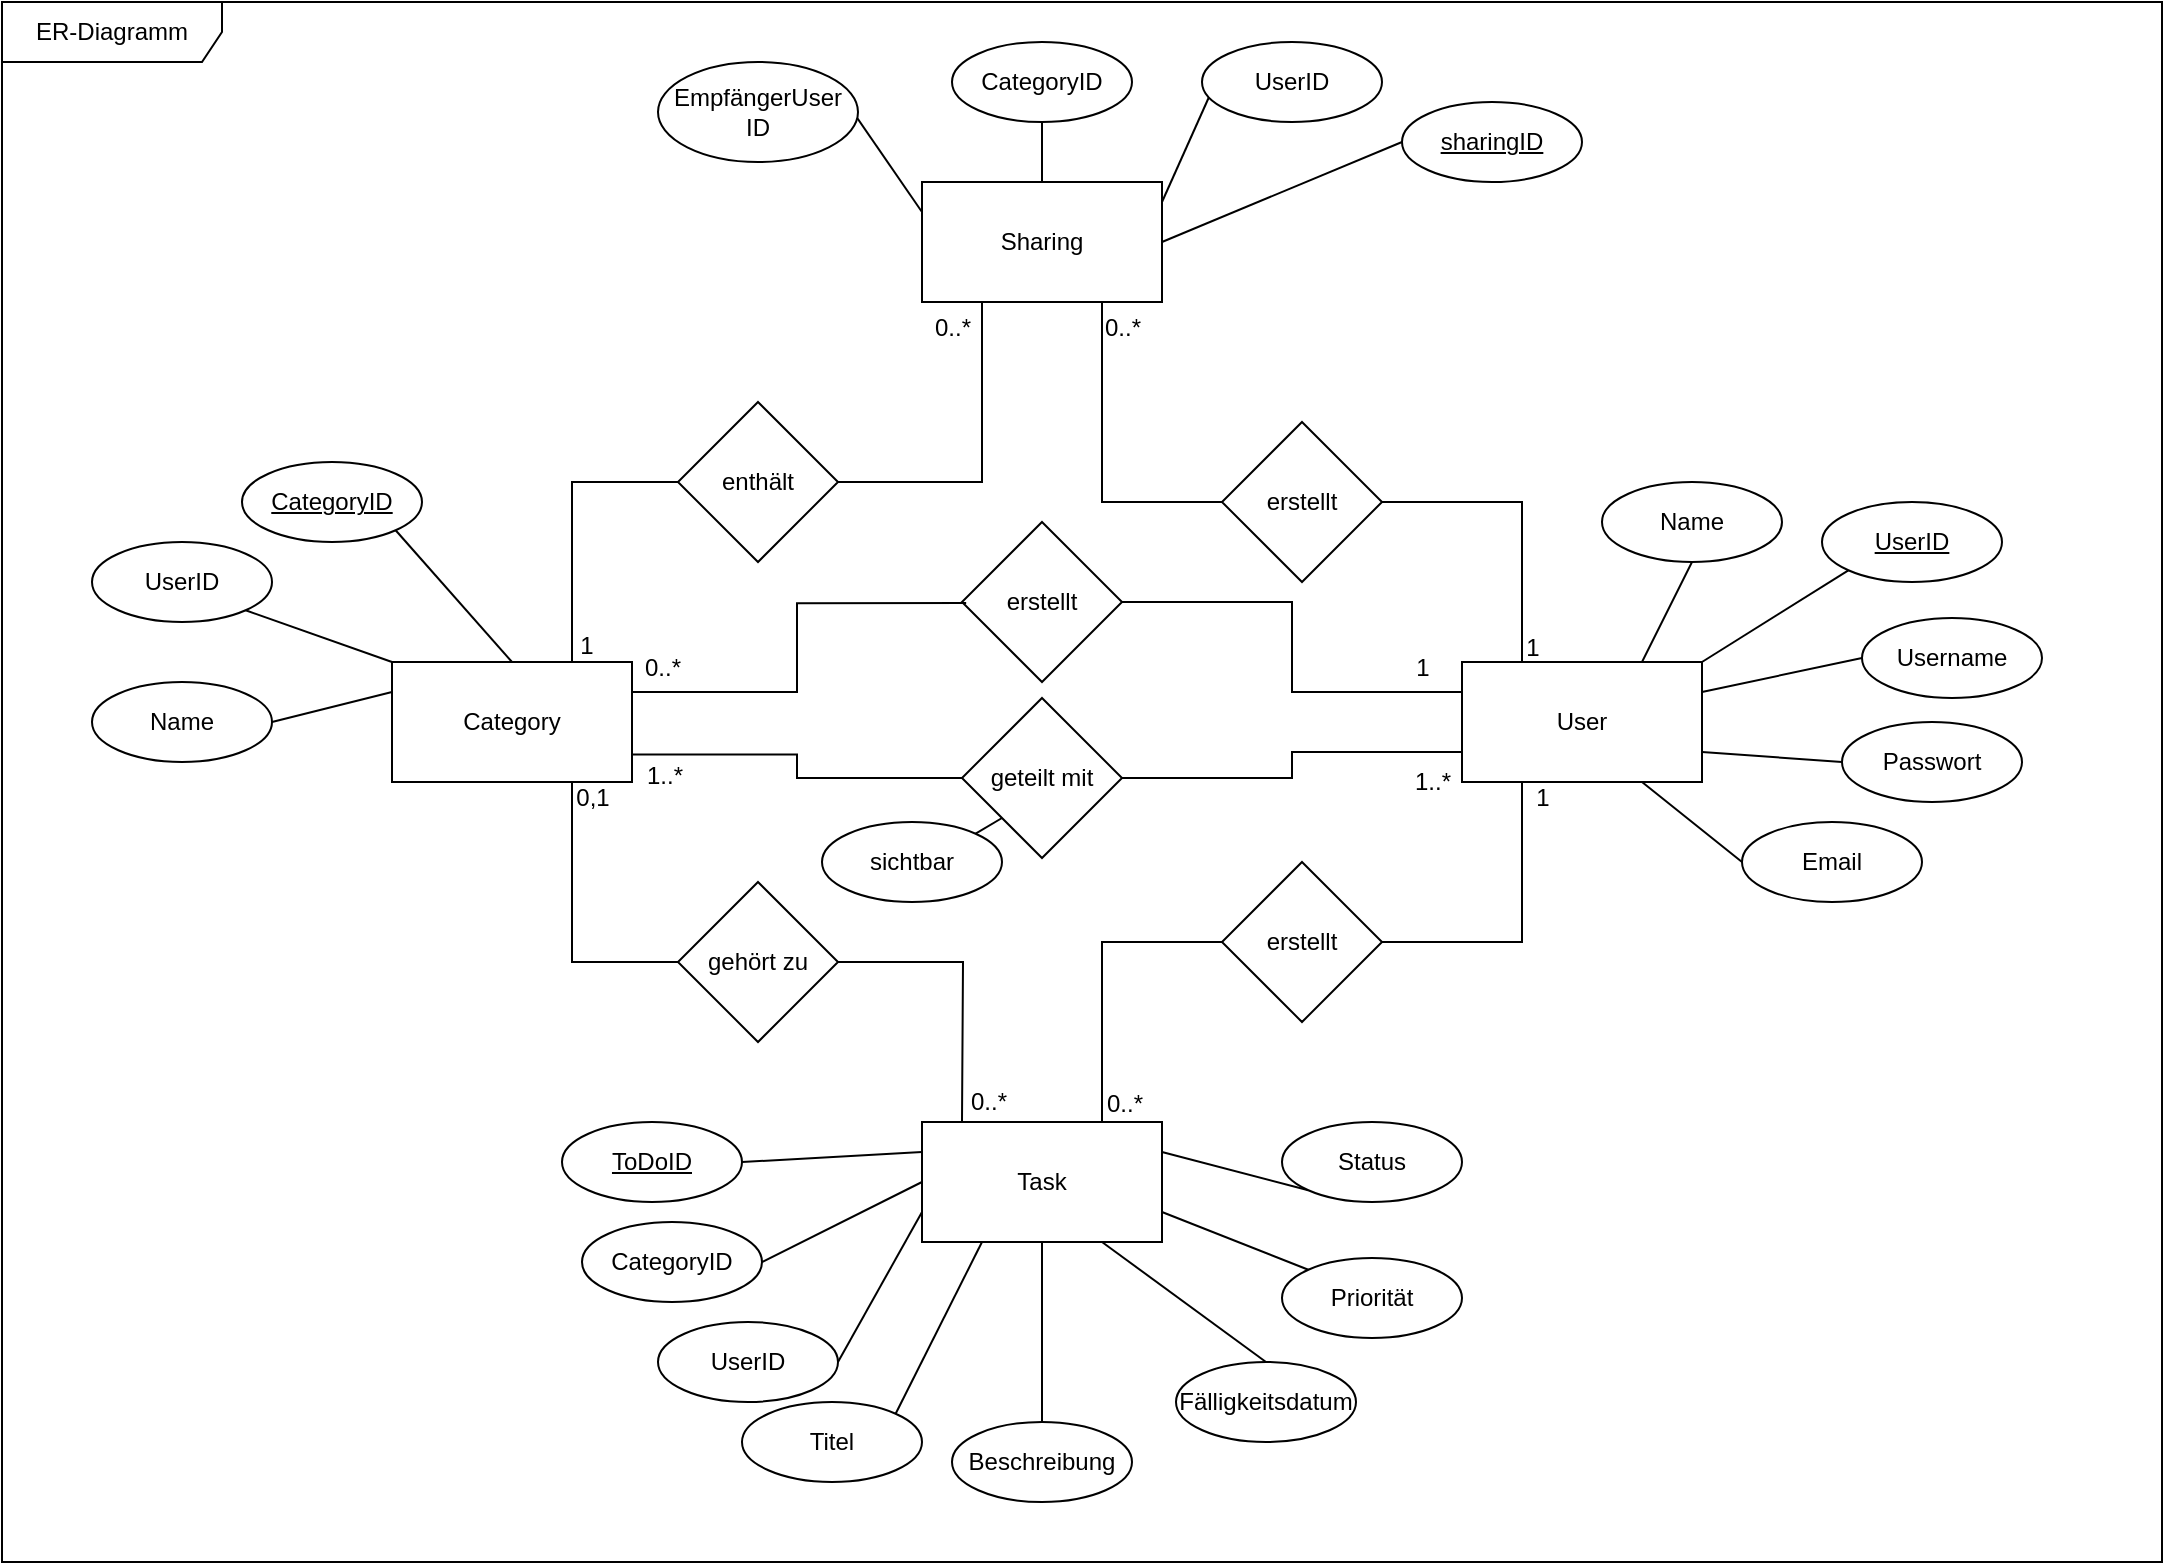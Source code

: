 <mxfile version="24.0.2" type="device">
  <diagram name="Seite-1" id="S_kGu9h4DMqjJRLT6uhB">
    <mxGraphModel dx="750" dy="447" grid="1" gridSize="10" guides="1" tooltips="1" connect="1" arrows="1" fold="1" page="1" pageScale="1" pageWidth="1169" pageHeight="827" math="0" shadow="0">
      <root>
        <mxCell id="0" />
        <mxCell id="1" parent="0" />
        <mxCell id="KYKL-_47aOYhPU-UNoqU-1" value="Category" style="rounded=0;whiteSpace=wrap;html=1;" vertex="1" parent="1">
          <mxGeometry x="235" y="340" width="120" height="60" as="geometry" />
        </mxCell>
        <mxCell id="KYKL-_47aOYhPU-UNoqU-56" style="edgeStyle=orthogonalEdgeStyle;rounded=0;orthogonalLoop=1;jettySize=auto;html=1;exitX=0.25;exitY=1;exitDx=0;exitDy=0;entryX=1;entryY=0.5;entryDx=0;entryDy=0;strokeColor=default;align=center;verticalAlign=middle;fontFamily=Helvetica;fontSize=11;fontColor=default;labelBackgroundColor=default;endArrow=none;endFill=0;" edge="1" parent="1" source="KYKL-_47aOYhPU-UNoqU-3" target="KYKL-_47aOYhPU-UNoqU-54">
          <mxGeometry relative="1" as="geometry" />
        </mxCell>
        <mxCell id="KYKL-_47aOYhPU-UNoqU-58" style="edgeStyle=orthogonalEdgeStyle;rounded=0;orthogonalLoop=1;jettySize=auto;html=1;exitX=0.75;exitY=1;exitDx=0;exitDy=0;entryX=0;entryY=0.5;entryDx=0;entryDy=0;strokeColor=default;align=center;verticalAlign=middle;fontFamily=Helvetica;fontSize=11;fontColor=default;labelBackgroundColor=default;endArrow=none;endFill=0;" edge="1" parent="1" source="KYKL-_47aOYhPU-UNoqU-3" target="KYKL-_47aOYhPU-UNoqU-55">
          <mxGeometry relative="1" as="geometry" />
        </mxCell>
        <mxCell id="KYKL-_47aOYhPU-UNoqU-3" value="Sharing" style="rounded=0;whiteSpace=wrap;html=1;" vertex="1" parent="1">
          <mxGeometry x="500" y="100" width="120" height="60" as="geometry" />
        </mxCell>
        <mxCell id="KYKL-_47aOYhPU-UNoqU-4" value="Task" style="whiteSpace=wrap;html=1;" vertex="1" parent="1">
          <mxGeometry x="500" y="570" width="120" height="60" as="geometry" />
        </mxCell>
        <mxCell id="KYKL-_47aOYhPU-UNoqU-60" style="edgeStyle=orthogonalEdgeStyle;rounded=0;orthogonalLoop=1;jettySize=auto;html=1;exitX=0;exitY=0.75;exitDx=0;exitDy=0;entryX=1;entryY=0.5;entryDx=0;entryDy=0;strokeColor=default;align=center;verticalAlign=middle;fontFamily=Helvetica;fontSize=11;fontColor=default;labelBackgroundColor=default;endArrow=none;endFill=0;" edge="1" parent="1" source="KYKL-_47aOYhPU-UNoqU-5" target="KYKL-_47aOYhPU-UNoqU-50">
          <mxGeometry relative="1" as="geometry" />
        </mxCell>
        <mxCell id="KYKL-_47aOYhPU-UNoqU-62" style="edgeStyle=orthogonalEdgeStyle;rounded=0;orthogonalLoop=1;jettySize=auto;html=1;exitX=0.25;exitY=1;exitDx=0;exitDy=0;entryX=1;entryY=0.5;entryDx=0;entryDy=0;strokeColor=default;align=center;verticalAlign=middle;fontFamily=Helvetica;fontSize=11;fontColor=default;labelBackgroundColor=default;endArrow=none;endFill=0;" edge="1" parent="1" source="KYKL-_47aOYhPU-UNoqU-5" target="KYKL-_47aOYhPU-UNoqU-52">
          <mxGeometry relative="1" as="geometry" />
        </mxCell>
        <mxCell id="KYKL-_47aOYhPU-UNoqU-5" value="User" style="whiteSpace=wrap;html=1;" vertex="1" parent="1">
          <mxGeometry x="770" y="340" width="120" height="60" as="geometry" />
        </mxCell>
        <mxCell id="KYKL-_47aOYhPU-UNoqU-49" style="edgeStyle=none;rounded=0;orthogonalLoop=1;jettySize=auto;html=1;exitX=0.5;exitY=1;exitDx=0;exitDy=0;entryX=0.75;entryY=0;entryDx=0;entryDy=0;strokeColor=default;align=center;verticalAlign=middle;fontFamily=Helvetica;fontSize=11;fontColor=default;labelBackgroundColor=default;endArrow=none;endFill=0;" edge="1" parent="1" source="KYKL-_47aOYhPU-UNoqU-6" target="KYKL-_47aOYhPU-UNoqU-5">
          <mxGeometry relative="1" as="geometry" />
        </mxCell>
        <mxCell id="KYKL-_47aOYhPU-UNoqU-6" value="Name" style="ellipse;whiteSpace=wrap;html=1;" vertex="1" parent="1">
          <mxGeometry x="840" y="250" width="90" height="40" as="geometry" />
        </mxCell>
        <mxCell id="KYKL-_47aOYhPU-UNoqU-48" style="edgeStyle=none;rounded=0;orthogonalLoop=1;jettySize=auto;html=1;exitX=0;exitY=1;exitDx=0;exitDy=0;entryX=1;entryY=0;entryDx=0;entryDy=0;strokeColor=default;align=center;verticalAlign=middle;fontFamily=Helvetica;fontSize=11;fontColor=default;labelBackgroundColor=default;endArrow=none;endFill=0;" edge="1" parent="1" source="KYKL-_47aOYhPU-UNoqU-7" target="KYKL-_47aOYhPU-UNoqU-5">
          <mxGeometry relative="1" as="geometry" />
        </mxCell>
        <mxCell id="KYKL-_47aOYhPU-UNoqU-7" value="&lt;u&gt;UserID&lt;/u&gt;" style="ellipse;whiteSpace=wrap;html=1;" vertex="1" parent="1">
          <mxGeometry x="950" y="260" width="90" height="40" as="geometry" />
        </mxCell>
        <mxCell id="KYKL-_47aOYhPU-UNoqU-9" value="Username" style="ellipse;whiteSpace=wrap;html=1;" vertex="1" parent="1">
          <mxGeometry x="970" y="318" width="90" height="40" as="geometry" />
        </mxCell>
        <mxCell id="KYKL-_47aOYhPU-UNoqU-46" style="edgeStyle=none;rounded=0;orthogonalLoop=1;jettySize=auto;html=1;exitX=0;exitY=0.5;exitDx=0;exitDy=0;entryX=1;entryY=0.75;entryDx=0;entryDy=0;strokeColor=default;align=center;verticalAlign=middle;fontFamily=Helvetica;fontSize=11;fontColor=default;labelBackgroundColor=default;endArrow=none;endFill=0;" edge="1" parent="1" source="KYKL-_47aOYhPU-UNoqU-10" target="KYKL-_47aOYhPU-UNoqU-5">
          <mxGeometry relative="1" as="geometry" />
        </mxCell>
        <mxCell id="KYKL-_47aOYhPU-UNoqU-10" value="Passwort" style="ellipse;whiteSpace=wrap;html=1;" vertex="1" parent="1">
          <mxGeometry x="960" y="370" width="90" height="40" as="geometry" />
        </mxCell>
        <mxCell id="KYKL-_47aOYhPU-UNoqU-44" style="edgeStyle=none;rounded=0;orthogonalLoop=1;jettySize=auto;html=1;exitX=0;exitY=0.5;exitDx=0;exitDy=0;entryX=1;entryY=0.5;entryDx=0;entryDy=0;strokeColor=default;align=center;verticalAlign=middle;fontFamily=Helvetica;fontSize=11;fontColor=default;labelBackgroundColor=default;endArrow=none;endFill=0;" edge="1" parent="1" source="KYKL-_47aOYhPU-UNoqU-11" target="KYKL-_47aOYhPU-UNoqU-3">
          <mxGeometry relative="1" as="geometry" />
        </mxCell>
        <mxCell id="KYKL-_47aOYhPU-UNoqU-11" value="&lt;u&gt;sharingID&lt;/u&gt;" style="ellipse;whiteSpace=wrap;html=1;" vertex="1" parent="1">
          <mxGeometry x="740" y="60" width="90" height="40" as="geometry" />
        </mxCell>
        <mxCell id="KYKL-_47aOYhPU-UNoqU-45" style="edgeStyle=none;rounded=0;orthogonalLoop=1;jettySize=auto;html=1;exitX=0;exitY=0.5;exitDx=0;exitDy=0;entryX=0.75;entryY=1;entryDx=0;entryDy=0;strokeColor=default;align=center;verticalAlign=middle;fontFamily=Helvetica;fontSize=11;fontColor=default;labelBackgroundColor=default;endArrow=none;endFill=0;" edge="1" parent="1" source="KYKL-_47aOYhPU-UNoqU-12" target="KYKL-_47aOYhPU-UNoqU-5">
          <mxGeometry relative="1" as="geometry" />
        </mxCell>
        <mxCell id="KYKL-_47aOYhPU-UNoqU-12" value="Email" style="ellipse;whiteSpace=wrap;html=1;" vertex="1" parent="1">
          <mxGeometry x="910" y="420" width="90" height="40" as="geometry" />
        </mxCell>
        <mxCell id="KYKL-_47aOYhPU-UNoqU-43" style="edgeStyle=none;rounded=0;orthogonalLoop=1;jettySize=auto;html=1;exitX=0;exitY=0;exitDx=0;exitDy=0;strokeColor=default;align=center;verticalAlign=middle;fontFamily=Helvetica;fontSize=11;fontColor=default;labelBackgroundColor=default;endArrow=none;endFill=0;" edge="1" parent="1" source="KYKL-_47aOYhPU-UNoqU-13">
          <mxGeometry relative="1" as="geometry">
            <mxPoint x="620" y="110" as="targetPoint" />
          </mxGeometry>
        </mxCell>
        <mxCell id="KYKL-_47aOYhPU-UNoqU-13" value="UserID" style="ellipse;whiteSpace=wrap;html=1;" vertex="1" parent="1">
          <mxGeometry x="640" y="30" width="90" height="40" as="geometry" />
        </mxCell>
        <mxCell id="KYKL-_47aOYhPU-UNoqU-42" style="edgeStyle=none;rounded=0;orthogonalLoop=1;jettySize=auto;html=1;exitX=0.5;exitY=0;exitDx=0;exitDy=0;entryX=0.5;entryY=0;entryDx=0;entryDy=0;strokeColor=default;align=center;verticalAlign=middle;fontFamily=Helvetica;fontSize=11;fontColor=default;labelBackgroundColor=default;endArrow=none;endFill=0;" edge="1" parent="1" source="KYKL-_47aOYhPU-UNoqU-16" target="KYKL-_47aOYhPU-UNoqU-3">
          <mxGeometry relative="1" as="geometry" />
        </mxCell>
        <mxCell id="KYKL-_47aOYhPU-UNoqU-16" value="CategoryID" style="ellipse;whiteSpace=wrap;html=1;" vertex="1" parent="1">
          <mxGeometry x="515" y="30" width="90" height="40" as="geometry" />
        </mxCell>
        <mxCell id="KYKL-_47aOYhPU-UNoqU-41" style="edgeStyle=none;rounded=0;orthogonalLoop=1;jettySize=auto;html=1;exitX=1;exitY=0;exitDx=0;exitDy=0;entryX=0;entryY=0.25;entryDx=0;entryDy=0;endArrow=none;endFill=0;" edge="1" parent="1" source="KYKL-_47aOYhPU-UNoqU-17" target="KYKL-_47aOYhPU-UNoqU-3">
          <mxGeometry relative="1" as="geometry" />
        </mxCell>
        <mxCell id="KYKL-_47aOYhPU-UNoqU-17" value="EmpfängerUser&lt;br&gt;ID" style="ellipse;whiteSpace=wrap;html=1;" vertex="1" parent="1">
          <mxGeometry x="368" y="40" width="100" height="50" as="geometry" />
        </mxCell>
        <mxCell id="KYKL-_47aOYhPU-UNoqU-30" style="edgeStyle=none;rounded=0;orthogonalLoop=1;jettySize=auto;html=1;exitX=1;exitY=1;exitDx=0;exitDy=0;entryX=0.5;entryY=0;entryDx=0;entryDy=0;strokeColor=default;align=center;verticalAlign=middle;fontFamily=Helvetica;fontSize=11;fontColor=default;labelBackgroundColor=default;endArrow=none;endFill=0;" edge="1" parent="1" source="KYKL-_47aOYhPU-UNoqU-18" target="KYKL-_47aOYhPU-UNoqU-1">
          <mxGeometry relative="1" as="geometry" />
        </mxCell>
        <mxCell id="KYKL-_47aOYhPU-UNoqU-18" value="&lt;u&gt;CategoryID&lt;/u&gt;" style="ellipse;whiteSpace=wrap;html=1;" vertex="1" parent="1">
          <mxGeometry x="160" y="240" width="90" height="40" as="geometry" />
        </mxCell>
        <mxCell id="KYKL-_47aOYhPU-UNoqU-31" style="edgeStyle=none;rounded=0;orthogonalLoop=1;jettySize=auto;html=1;exitX=1;exitY=1;exitDx=0;exitDy=0;entryX=0;entryY=0;entryDx=0;entryDy=0;strokeColor=default;align=center;verticalAlign=middle;fontFamily=Helvetica;fontSize=11;fontColor=default;labelBackgroundColor=default;endArrow=none;endFill=0;" edge="1" parent="1" source="KYKL-_47aOYhPU-UNoqU-19" target="KYKL-_47aOYhPU-UNoqU-1">
          <mxGeometry relative="1" as="geometry" />
        </mxCell>
        <mxCell id="KYKL-_47aOYhPU-UNoqU-19" value="UserID" style="ellipse;whiteSpace=wrap;html=1;" vertex="1" parent="1">
          <mxGeometry x="85" y="280" width="90" height="40" as="geometry" />
        </mxCell>
        <mxCell id="KYKL-_47aOYhPU-UNoqU-32" style="edgeStyle=none;rounded=0;orthogonalLoop=1;jettySize=auto;html=1;exitX=1;exitY=0.5;exitDx=0;exitDy=0;entryX=0;entryY=0.25;entryDx=0;entryDy=0;strokeColor=default;align=center;verticalAlign=middle;fontFamily=Helvetica;fontSize=11;fontColor=default;labelBackgroundColor=default;endArrow=none;endFill=0;" edge="1" parent="1" source="KYKL-_47aOYhPU-UNoqU-21" target="KYKL-_47aOYhPU-UNoqU-1">
          <mxGeometry relative="1" as="geometry" />
        </mxCell>
        <mxCell id="KYKL-_47aOYhPU-UNoqU-21" value="Name" style="ellipse;whiteSpace=wrap;html=1;" vertex="1" parent="1">
          <mxGeometry x="85" y="350" width="90" height="40" as="geometry" />
        </mxCell>
        <mxCell id="KYKL-_47aOYhPU-UNoqU-34" style="edgeStyle=none;rounded=0;orthogonalLoop=1;jettySize=auto;html=1;exitX=1;exitY=0.5;exitDx=0;exitDy=0;entryX=0;entryY=0.25;entryDx=0;entryDy=0;strokeColor=default;align=center;verticalAlign=middle;fontFamily=Helvetica;fontSize=11;fontColor=default;labelBackgroundColor=default;endArrow=none;endFill=0;" edge="1" parent="1" source="KYKL-_47aOYhPU-UNoqU-22" target="KYKL-_47aOYhPU-UNoqU-4">
          <mxGeometry relative="1" as="geometry" />
        </mxCell>
        <mxCell id="KYKL-_47aOYhPU-UNoqU-22" value="&lt;u&gt;ToDoID&lt;/u&gt;" style="ellipse;whiteSpace=wrap;html=1;" vertex="1" parent="1">
          <mxGeometry x="320" y="570" width="90" height="40" as="geometry" />
        </mxCell>
        <mxCell id="KYKL-_47aOYhPU-UNoqU-35" style="edgeStyle=none;rounded=0;orthogonalLoop=1;jettySize=auto;html=1;exitX=1;exitY=0.5;exitDx=0;exitDy=0;entryX=0;entryY=0.5;entryDx=0;entryDy=0;strokeColor=default;align=center;verticalAlign=middle;fontFamily=Helvetica;fontSize=11;fontColor=default;labelBackgroundColor=default;endArrow=none;endFill=0;" edge="1" parent="1" source="KYKL-_47aOYhPU-UNoqU-23" target="KYKL-_47aOYhPU-UNoqU-4">
          <mxGeometry relative="1" as="geometry" />
        </mxCell>
        <mxCell id="KYKL-_47aOYhPU-UNoqU-23" value="CategoryID" style="ellipse;whiteSpace=wrap;html=1;" vertex="1" parent="1">
          <mxGeometry x="330" y="620" width="90" height="40" as="geometry" />
        </mxCell>
        <mxCell id="KYKL-_47aOYhPU-UNoqU-36" style="edgeStyle=none;rounded=0;orthogonalLoop=1;jettySize=auto;html=1;exitX=1;exitY=0.5;exitDx=0;exitDy=0;entryX=0;entryY=0.75;entryDx=0;entryDy=0;strokeColor=default;align=center;verticalAlign=middle;fontFamily=Helvetica;fontSize=11;fontColor=default;labelBackgroundColor=default;endArrow=none;endFill=0;" edge="1" parent="1" source="KYKL-_47aOYhPU-UNoqU-24" target="KYKL-_47aOYhPU-UNoqU-4">
          <mxGeometry relative="1" as="geometry" />
        </mxCell>
        <mxCell id="KYKL-_47aOYhPU-UNoqU-24" value="UserID" style="ellipse;whiteSpace=wrap;html=1;" vertex="1" parent="1">
          <mxGeometry x="368" y="670" width="90" height="40" as="geometry" />
        </mxCell>
        <mxCell id="KYKL-_47aOYhPU-UNoqU-37" style="edgeStyle=none;rounded=0;orthogonalLoop=1;jettySize=auto;html=1;exitX=1;exitY=0;exitDx=0;exitDy=0;strokeColor=default;align=center;verticalAlign=middle;fontFamily=Helvetica;fontSize=11;fontColor=default;labelBackgroundColor=default;endArrow=none;endFill=0;entryX=0.25;entryY=1;entryDx=0;entryDy=0;" edge="1" parent="1" source="KYKL-_47aOYhPU-UNoqU-25" target="KYKL-_47aOYhPU-UNoqU-4">
          <mxGeometry relative="1" as="geometry">
            <mxPoint x="503" y="630" as="targetPoint" />
          </mxGeometry>
        </mxCell>
        <mxCell id="KYKL-_47aOYhPU-UNoqU-25" value="Titel" style="ellipse;whiteSpace=wrap;html=1;" vertex="1" parent="1">
          <mxGeometry x="410" y="710" width="90" height="40" as="geometry" />
        </mxCell>
        <mxCell id="KYKL-_47aOYhPU-UNoqU-38" style="edgeStyle=none;rounded=0;orthogonalLoop=1;jettySize=auto;html=1;exitX=0.5;exitY=0;exitDx=0;exitDy=0;entryX=0.5;entryY=1;entryDx=0;entryDy=0;strokeColor=default;align=center;verticalAlign=middle;fontFamily=Helvetica;fontSize=11;fontColor=default;labelBackgroundColor=default;endArrow=none;endFill=0;" edge="1" parent="1" source="KYKL-_47aOYhPU-UNoqU-26" target="KYKL-_47aOYhPU-UNoqU-4">
          <mxGeometry relative="1" as="geometry" />
        </mxCell>
        <mxCell id="KYKL-_47aOYhPU-UNoqU-26" value="Beschreibung" style="ellipse;whiteSpace=wrap;html=1;" vertex="1" parent="1">
          <mxGeometry x="515" y="720" width="90" height="40" as="geometry" />
        </mxCell>
        <mxCell id="KYKL-_47aOYhPU-UNoqU-39" style="edgeStyle=none;rounded=0;orthogonalLoop=1;jettySize=auto;html=1;exitX=0.5;exitY=0;exitDx=0;exitDy=0;entryX=0.75;entryY=1;entryDx=0;entryDy=0;strokeColor=default;align=center;verticalAlign=middle;fontFamily=Helvetica;fontSize=11;fontColor=default;labelBackgroundColor=default;endArrow=none;endFill=0;" edge="1" parent="1" source="KYKL-_47aOYhPU-UNoqU-27" target="KYKL-_47aOYhPU-UNoqU-4">
          <mxGeometry relative="1" as="geometry" />
        </mxCell>
        <mxCell id="KYKL-_47aOYhPU-UNoqU-27" value="Fälligkeitsdatum" style="ellipse;whiteSpace=wrap;html=1;" vertex="1" parent="1">
          <mxGeometry x="627" y="690" width="90" height="40" as="geometry" />
        </mxCell>
        <mxCell id="KYKL-_47aOYhPU-UNoqU-33" style="edgeStyle=none;rounded=0;orthogonalLoop=1;jettySize=auto;html=1;exitX=0;exitY=1;exitDx=0;exitDy=0;entryX=1;entryY=0.25;entryDx=0;entryDy=0;strokeColor=default;align=center;verticalAlign=middle;fontFamily=Helvetica;fontSize=11;fontColor=default;labelBackgroundColor=default;endArrow=none;endFill=0;" edge="1" parent="1" source="KYKL-_47aOYhPU-UNoqU-28" target="KYKL-_47aOYhPU-UNoqU-4">
          <mxGeometry relative="1" as="geometry" />
        </mxCell>
        <mxCell id="KYKL-_47aOYhPU-UNoqU-28" value="Status" style="ellipse;whiteSpace=wrap;html=1;" vertex="1" parent="1">
          <mxGeometry x="680" y="570" width="90" height="40" as="geometry" />
        </mxCell>
        <mxCell id="KYKL-_47aOYhPU-UNoqU-40" style="edgeStyle=none;rounded=0;orthogonalLoop=1;jettySize=auto;html=1;exitX=0;exitY=0;exitDx=0;exitDy=0;entryX=1;entryY=0.75;entryDx=0;entryDy=0;strokeColor=default;align=center;verticalAlign=middle;fontFamily=Helvetica;fontSize=11;fontColor=default;labelBackgroundColor=default;endArrow=none;endFill=0;" edge="1" parent="1" source="KYKL-_47aOYhPU-UNoqU-29" target="KYKL-_47aOYhPU-UNoqU-4">
          <mxGeometry relative="1" as="geometry" />
        </mxCell>
        <mxCell id="KYKL-_47aOYhPU-UNoqU-29" value="Priorität" style="ellipse;whiteSpace=wrap;html=1;" vertex="1" parent="1">
          <mxGeometry x="680" y="638" width="90" height="40" as="geometry" />
        </mxCell>
        <mxCell id="KYKL-_47aOYhPU-UNoqU-47" style="edgeStyle=none;rounded=0;orthogonalLoop=1;jettySize=auto;html=1;exitX=0;exitY=0.5;exitDx=0;exitDy=0;strokeColor=default;align=center;verticalAlign=middle;fontFamily=Helvetica;fontSize=11;fontColor=default;labelBackgroundColor=default;endArrow=none;endFill=0;entryX=1;entryY=0.25;entryDx=0;entryDy=0;" edge="1" parent="1" source="KYKL-_47aOYhPU-UNoqU-9" target="KYKL-_47aOYhPU-UNoqU-5">
          <mxGeometry relative="1" as="geometry">
            <mxPoint x="890" y="340" as="targetPoint" />
          </mxGeometry>
        </mxCell>
        <mxCell id="KYKL-_47aOYhPU-UNoqU-61" style="edgeStyle=orthogonalEdgeStyle;rounded=0;orthogonalLoop=1;jettySize=auto;html=1;exitX=0;exitY=0.5;exitDx=0;exitDy=0;entryX=1.01;entryY=-0.223;entryDx=0;entryDy=0;strokeColor=default;align=center;verticalAlign=middle;fontFamily=Helvetica;fontSize=11;fontColor=default;labelBackgroundColor=default;endArrow=none;endFill=0;entryPerimeter=0;" edge="1" parent="1" source="KYKL-_47aOYhPU-UNoqU-50" target="KYKL-_47aOYhPU-UNoqU-73">
          <mxGeometry relative="1" as="geometry" />
        </mxCell>
        <mxCell id="KYKL-_47aOYhPU-UNoqU-50" value="geteilt mit" style="rhombus;whiteSpace=wrap;html=1;" vertex="1" parent="1">
          <mxGeometry x="520" y="358" width="80" height="80" as="geometry" />
        </mxCell>
        <mxCell id="KYKL-_47aOYhPU-UNoqU-65" style="edgeStyle=orthogonalEdgeStyle;rounded=0;orthogonalLoop=1;jettySize=auto;html=1;exitX=0;exitY=0.5;exitDx=0;exitDy=0;entryX=0.75;entryY=1;entryDx=0;entryDy=0;strokeColor=default;align=center;verticalAlign=middle;fontFamily=Helvetica;fontSize=11;fontColor=default;labelBackgroundColor=default;endArrow=none;endFill=0;" edge="1" parent="1" source="KYKL-_47aOYhPU-UNoqU-51" target="KYKL-_47aOYhPU-UNoqU-1">
          <mxGeometry relative="1" as="geometry" />
        </mxCell>
        <mxCell id="KYKL-_47aOYhPU-UNoqU-51" value="gehört zu" style="rhombus;whiteSpace=wrap;html=1;" vertex="1" parent="1">
          <mxGeometry x="378" y="450" width="80" height="80" as="geometry" />
        </mxCell>
        <mxCell id="KYKL-_47aOYhPU-UNoqU-63" style="edgeStyle=orthogonalEdgeStyle;rounded=0;orthogonalLoop=1;jettySize=auto;html=1;exitX=0;exitY=0.5;exitDx=0;exitDy=0;entryX=0.75;entryY=0;entryDx=0;entryDy=0;strokeColor=default;align=center;verticalAlign=middle;fontFamily=Helvetica;fontSize=11;fontColor=default;labelBackgroundColor=default;endArrow=none;endFill=0;" edge="1" parent="1" source="KYKL-_47aOYhPU-UNoqU-52" target="KYKL-_47aOYhPU-UNoqU-4">
          <mxGeometry relative="1" as="geometry" />
        </mxCell>
        <mxCell id="KYKL-_47aOYhPU-UNoqU-52" value="erstellt" style="rhombus;whiteSpace=wrap;html=1;" vertex="1" parent="1">
          <mxGeometry x="650" y="440" width="80" height="80" as="geometry" />
        </mxCell>
        <mxCell id="KYKL-_47aOYhPU-UNoqU-57" style="edgeStyle=orthogonalEdgeStyle;rounded=0;orthogonalLoop=1;jettySize=auto;html=1;exitX=0;exitY=0.5;exitDx=0;exitDy=0;entryX=0.75;entryY=0;entryDx=0;entryDy=0;strokeColor=default;align=center;verticalAlign=middle;fontFamily=Helvetica;fontSize=11;fontColor=default;labelBackgroundColor=default;endArrow=none;endFill=0;" edge="1" parent="1" source="KYKL-_47aOYhPU-UNoqU-54" target="KYKL-_47aOYhPU-UNoqU-1">
          <mxGeometry relative="1" as="geometry" />
        </mxCell>
        <mxCell id="KYKL-_47aOYhPU-UNoqU-54" value="enthält" style="rhombus;whiteSpace=wrap;html=1;" vertex="1" parent="1">
          <mxGeometry x="378" y="210" width="80" height="80" as="geometry" />
        </mxCell>
        <mxCell id="KYKL-_47aOYhPU-UNoqU-59" style="edgeStyle=orthogonalEdgeStyle;rounded=0;orthogonalLoop=1;jettySize=auto;html=1;exitX=1;exitY=0.5;exitDx=0;exitDy=0;entryX=0.25;entryY=0;entryDx=0;entryDy=0;strokeColor=default;align=center;verticalAlign=middle;fontFamily=Helvetica;fontSize=11;fontColor=default;labelBackgroundColor=default;endArrow=none;endFill=0;" edge="1" parent="1" source="KYKL-_47aOYhPU-UNoqU-55" target="KYKL-_47aOYhPU-UNoqU-5">
          <mxGeometry relative="1" as="geometry" />
        </mxCell>
        <mxCell id="KYKL-_47aOYhPU-UNoqU-55" value="erstellt" style="rhombus;whiteSpace=wrap;html=1;" vertex="1" parent="1">
          <mxGeometry x="650" y="220" width="80" height="80" as="geometry" />
        </mxCell>
        <mxCell id="KYKL-_47aOYhPU-UNoqU-64" style="edgeStyle=orthogonalEdgeStyle;rounded=0;orthogonalLoop=1;jettySize=auto;html=1;exitX=1;exitY=0.5;exitDx=0;exitDy=0;endArrow=none;endFill=0;" edge="1" parent="1" source="KYKL-_47aOYhPU-UNoqU-51">
          <mxGeometry relative="1" as="geometry">
            <mxPoint x="520" y="570" as="targetPoint" />
          </mxGeometry>
        </mxCell>
        <mxCell id="KYKL-_47aOYhPU-UNoqU-66" value="1" style="text;html=1;align=center;verticalAlign=middle;resizable=0;points=[];autosize=1;strokeColor=none;fillColor=none;" vertex="1" parent="1">
          <mxGeometry x="790" y="318" width="30" height="30" as="geometry" />
        </mxCell>
        <mxCell id="KYKL-_47aOYhPU-UNoqU-67" value="0..*" style="text;html=1;align=center;verticalAlign=middle;resizable=0;points=[];autosize=1;strokeColor=none;fillColor=none;" vertex="1" parent="1">
          <mxGeometry x="580" y="158" width="40" height="30" as="geometry" />
        </mxCell>
        <mxCell id="KYKL-_47aOYhPU-UNoqU-68" value="1" style="text;html=1;align=center;verticalAlign=middle;resizable=0;points=[];autosize=1;strokeColor=none;fillColor=none;" vertex="1" parent="1">
          <mxGeometry x="317" y="317" width="30" height="30" as="geometry" />
        </mxCell>
        <mxCell id="KYKL-_47aOYhPU-UNoqU-69" value="0..*" style="text;html=1;align=center;verticalAlign=middle;resizable=0;points=[];autosize=1;strokeColor=none;fillColor=none;" vertex="1" parent="1">
          <mxGeometry x="495" y="158" width="40" height="30" as="geometry" />
        </mxCell>
        <mxCell id="KYKL-_47aOYhPU-UNoqU-70" value="1..*" style="text;html=1;align=center;verticalAlign=middle;resizable=0;points=[];autosize=1;strokeColor=none;fillColor=none;" vertex="1" parent="1">
          <mxGeometry x="735" y="385" width="40" height="30" as="geometry" />
        </mxCell>
        <mxCell id="KYKL-_47aOYhPU-UNoqU-71" value="1..*" style="text;html=1;align=center;verticalAlign=middle;resizable=0;points=[];autosize=1;strokeColor=none;fillColor=none;" vertex="1" parent="1">
          <mxGeometry x="351" y="382" width="40" height="30" as="geometry" />
        </mxCell>
        <mxCell id="KYKL-_47aOYhPU-UNoqU-72" value="0..*" style="text;html=1;align=center;verticalAlign=middle;resizable=0;points=[];autosize=1;strokeColor=none;fillColor=none;" vertex="1" parent="1">
          <mxGeometry x="513" y="545" width="40" height="30" as="geometry" />
        </mxCell>
        <mxCell id="KYKL-_47aOYhPU-UNoqU-73" value="0,1" style="text;html=1;align=center;verticalAlign=middle;resizable=0;points=[];autosize=1;strokeColor=none;fillColor=none;" vertex="1" parent="1">
          <mxGeometry x="315" y="393" width="40" height="30" as="geometry" />
        </mxCell>
        <mxCell id="KYKL-_47aOYhPU-UNoqU-74" value="1" style="text;html=1;align=center;verticalAlign=middle;resizable=0;points=[];autosize=1;strokeColor=none;fillColor=none;" vertex="1" parent="1">
          <mxGeometry x="795" y="393" width="30" height="30" as="geometry" />
        </mxCell>
        <mxCell id="KYKL-_47aOYhPU-UNoqU-75" value="0..*" style="text;html=1;align=center;verticalAlign=middle;resizable=0;points=[];autosize=1;strokeColor=none;fillColor=none;" vertex="1" parent="1">
          <mxGeometry x="581" y="546" width="40" height="30" as="geometry" />
        </mxCell>
        <mxCell id="KYKL-_47aOYhPU-UNoqU-78" value="ER-Diagramm" style="shape=umlFrame;whiteSpace=wrap;html=1;pointerEvents=0;width=110;height=30;" vertex="1" parent="1">
          <mxGeometry x="40" y="10" width="1080" height="780" as="geometry" />
        </mxCell>
        <mxCell id="KYKL-_47aOYhPU-UNoqU-79" value="sichtbar" style="ellipse;whiteSpace=wrap;html=1;" vertex="1" parent="1">
          <mxGeometry x="450" y="420" width="90" height="40" as="geometry" />
        </mxCell>
        <mxCell id="KYKL-_47aOYhPU-UNoqU-81" style="edgeStyle=none;rounded=0;orthogonalLoop=1;jettySize=auto;html=1;exitX=1;exitY=0;exitDx=0;exitDy=0;endArrow=none;endFill=0;entryX=0;entryY=1;entryDx=0;entryDy=0;" edge="1" parent="1" source="KYKL-_47aOYhPU-UNoqU-79" target="KYKL-_47aOYhPU-UNoqU-50">
          <mxGeometry relative="1" as="geometry">
            <mxPoint x="550" y="430" as="targetPoint" />
          </mxGeometry>
        </mxCell>
        <mxCell id="KYKL-_47aOYhPU-UNoqU-84" style="edgeStyle=orthogonalEdgeStyle;rounded=0;orthogonalLoop=1;jettySize=auto;html=1;exitX=1;exitY=0.5;exitDx=0;exitDy=0;entryX=0;entryY=0.25;entryDx=0;entryDy=0;endArrow=none;endFill=0;" edge="1" parent="1" source="KYKL-_47aOYhPU-UNoqU-83" target="KYKL-_47aOYhPU-UNoqU-5">
          <mxGeometry relative="1" as="geometry" />
        </mxCell>
        <mxCell id="KYKL-_47aOYhPU-UNoqU-83" value="erstellt" style="rhombus;whiteSpace=wrap;html=1;" vertex="1" parent="1">
          <mxGeometry x="520" y="270" width="80" height="80" as="geometry" />
        </mxCell>
        <mxCell id="KYKL-_47aOYhPU-UNoqU-85" style="edgeStyle=orthogonalEdgeStyle;rounded=0;orthogonalLoop=1;jettySize=auto;html=1;exitX=0.026;exitY=0.507;exitDx=0;exitDy=0;strokeColor=default;align=center;verticalAlign=middle;fontFamily=Helvetica;fontSize=11;fontColor=default;labelBackgroundColor=default;endArrow=none;endFill=0;exitPerimeter=0;entryX=1;entryY=0.25;entryDx=0;entryDy=0;" edge="1" parent="1" source="KYKL-_47aOYhPU-UNoqU-83" target="KYKL-_47aOYhPU-UNoqU-1">
          <mxGeometry relative="1" as="geometry">
            <mxPoint x="518.26" y="307.96" as="sourcePoint" />
            <mxPoint x="350" y="340" as="targetPoint" />
          </mxGeometry>
        </mxCell>
        <mxCell id="KYKL-_47aOYhPU-UNoqU-86" value="1" style="text;html=1;align=center;verticalAlign=middle;resizable=0;points=[];autosize=1;strokeColor=none;fillColor=none;" vertex="1" parent="1">
          <mxGeometry x="735" y="328" width="30" height="30" as="geometry" />
        </mxCell>
        <mxCell id="KYKL-_47aOYhPU-UNoqU-87" value="0..*" style="text;html=1;align=center;verticalAlign=middle;resizable=0;points=[];autosize=1;strokeColor=none;fillColor=none;" vertex="1" parent="1">
          <mxGeometry x="350" y="328" width="40" height="30" as="geometry" />
        </mxCell>
      </root>
    </mxGraphModel>
  </diagram>
</mxfile>
